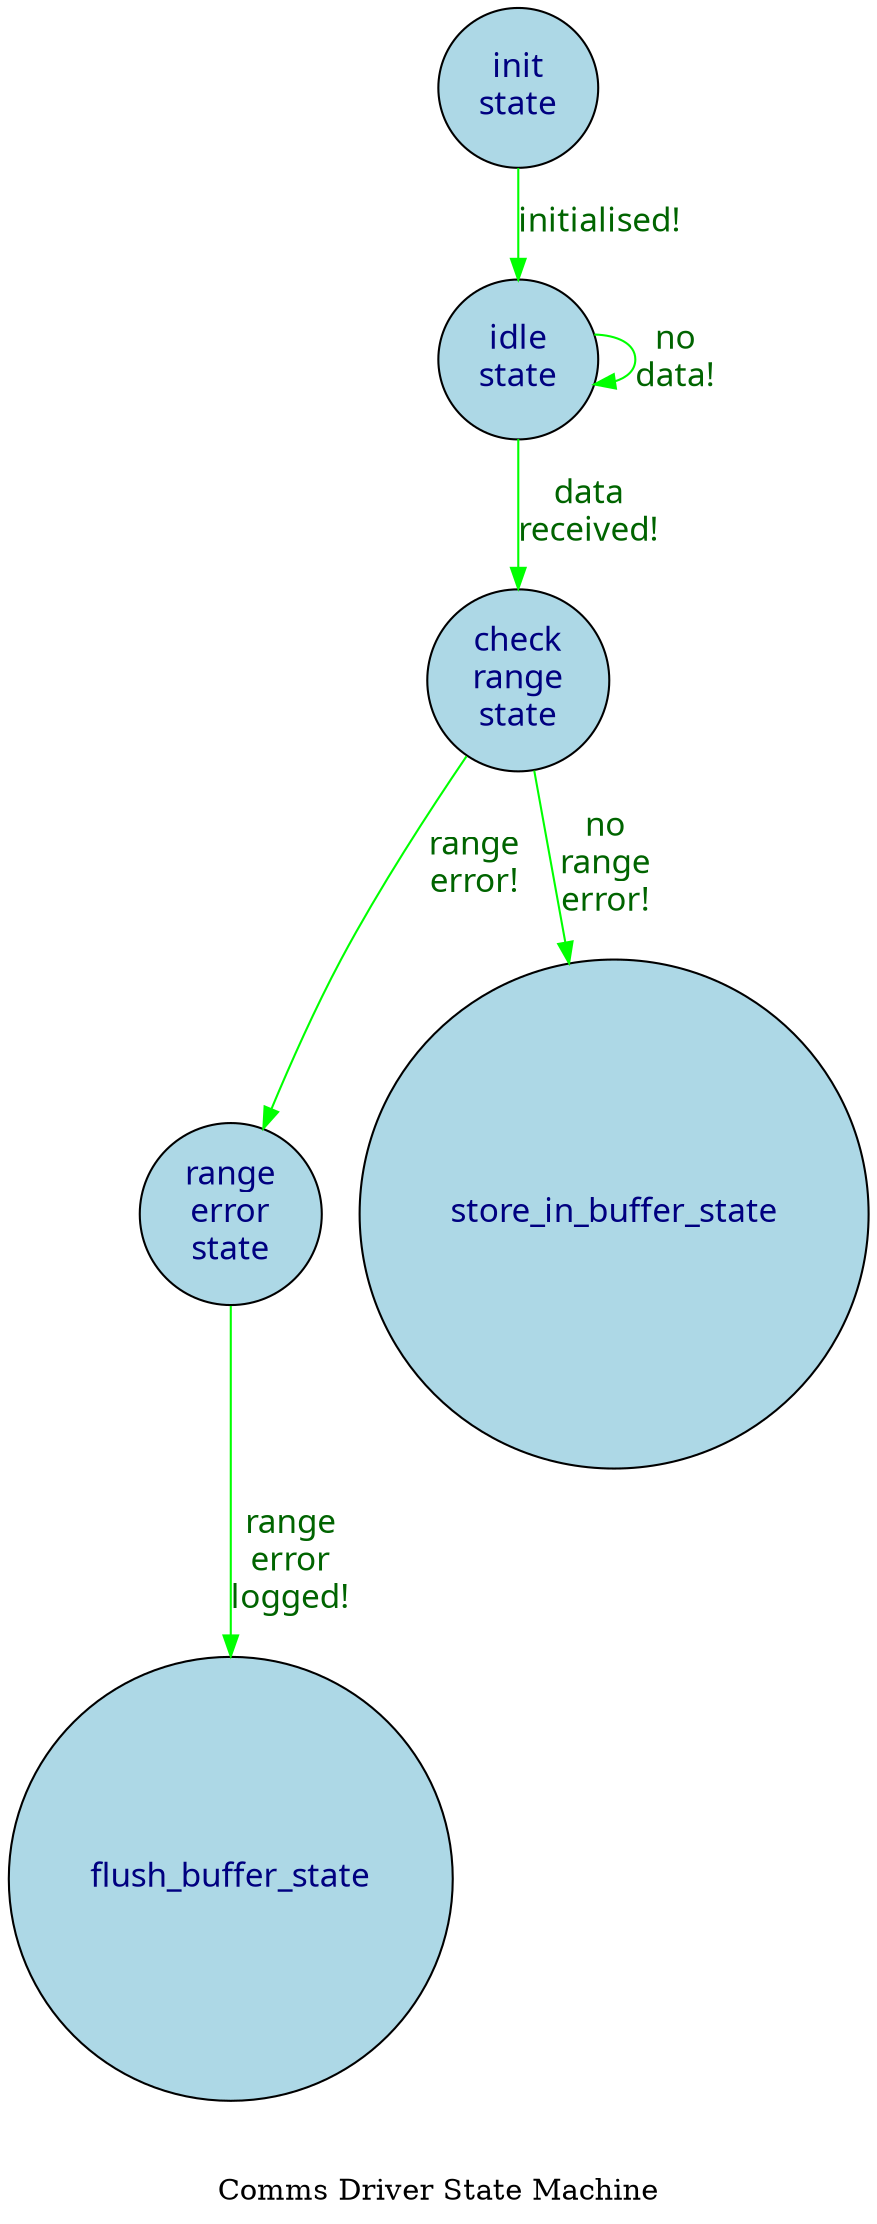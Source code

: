 digraph comms_driver_state_machine {
  graph [bgcolor = white, label = "\n\nComms Driver State Machine", rankdir = "UD"];
  edge [color = green, fontcolor = darkgreen, fontname = "verdana", fontsize = "16", url = "http://google.com"];
  node [color = black, fillcolor = lightblue, fontcolor = navyblue, fontname = "verdana", fontsize = "16", shape = circle, style = filled, url = "http://google.com"];
  init_state [label = "init\nstate"];
  init_state -> idle_state [label = "initialised!"];
  idle_state [label = "idle\nstate"];
  idle_state -> idle_state [label = "no\ndata!"];
  idle_state [label = "idle\nstate"];
  idle_state -> check_range_state [label = "data\nreceived!"];
  check_range_state [label = "check\nrange\nstate"];
  check_range_state -> range_error_state [label = "range\nerror!"];
  check_range_state [label = "check\nrange\nstate"];
  check_range_state -> store_in_buffer_state [label = "no\nrange\nerror!"];
  range_error_state [label = "range\nerror\nstate"];
  range_error_state -> flush_buffer_state [label = "range\nerror\nlogged!"];
}
